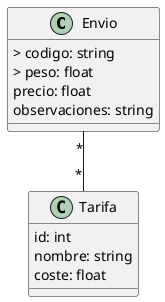 @startuml
class Envio{
  > codigo: string
  > peso: float
  precio: float
  observaciones: string
}

class Tarifa{
  id: int
  nombre: string
  coste: float
}

Envio "*" -- "*" Tarifa

@enduml
